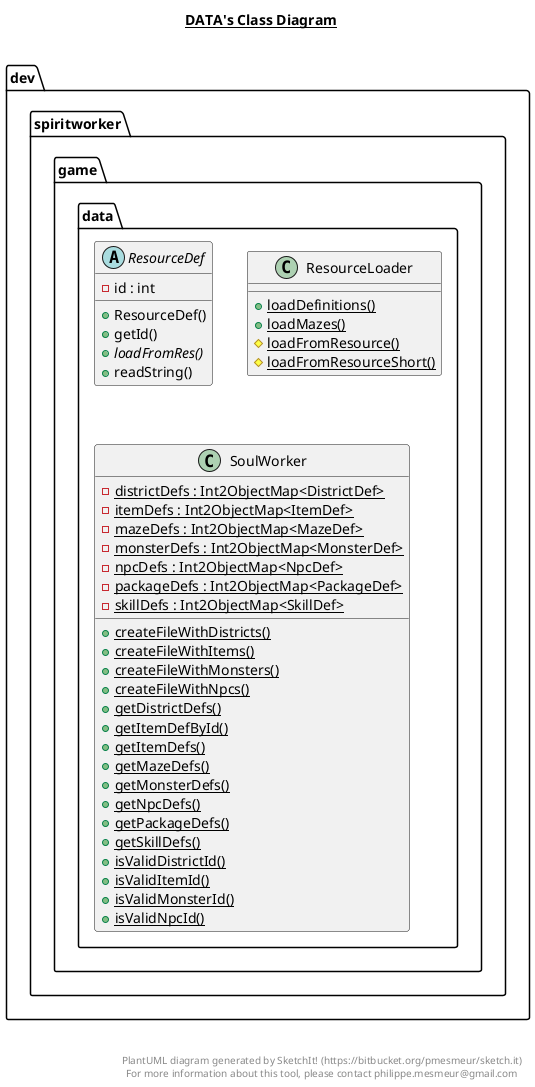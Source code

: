 @startuml

title __DATA's Class Diagram__\n

  namespace dev.spiritworker {
    namespace game {
      namespace data {
        abstract class dev.spiritworker.game.data.ResourceDef {
            - id : int
            + ResourceDef()
            + getId()
            {abstract} + loadFromRes()
            + readString()
        }
      }
    }
  }
  

  namespace dev.spiritworker {
    namespace game {
      namespace data {
        class dev.spiritworker.game.data.ResourceLoader {
            {static} + loadDefinitions()
            {static} + loadMazes()
            {static} # loadFromResource()
            {static} # loadFromResourceShort()
        }
      }
    }
  }
  

  namespace dev.spiritworker {
    namespace game {
      namespace data {
        class dev.spiritworker.game.data.SoulWorker {
            {static} - districtDefs : Int2ObjectMap<DistrictDef>
            {static} - itemDefs : Int2ObjectMap<ItemDef>
            {static} - mazeDefs : Int2ObjectMap<MazeDef>
            {static} - monsterDefs : Int2ObjectMap<MonsterDef>
            {static} - npcDefs : Int2ObjectMap<NpcDef>
            {static} - packageDefs : Int2ObjectMap<PackageDef>
            {static} - skillDefs : Int2ObjectMap<SkillDef>
            {static} + createFileWithDistricts()
            {static} + createFileWithItems()
            {static} + createFileWithMonsters()
            {static} + createFileWithNpcs()
            {static} + getDistrictDefs()
            {static} + getItemDefById()
            {static} + getItemDefs()
            {static} + getMazeDefs()
            {static} + getMonsterDefs()
            {static} + getNpcDefs()
            {static} + getPackageDefs()
            {static} + getSkillDefs()
            {static} + isValidDistrictId()
            {static} + isValidItemId()
            {static} + isValidMonsterId()
            {static} + isValidNpcId()
        }
      }
    }
  }
  



right footer


PlantUML diagram generated by SketchIt! (https://bitbucket.org/pmesmeur/sketch.it)
For more information about this tool, please contact philippe.mesmeur@gmail.com
endfooter

@enduml
